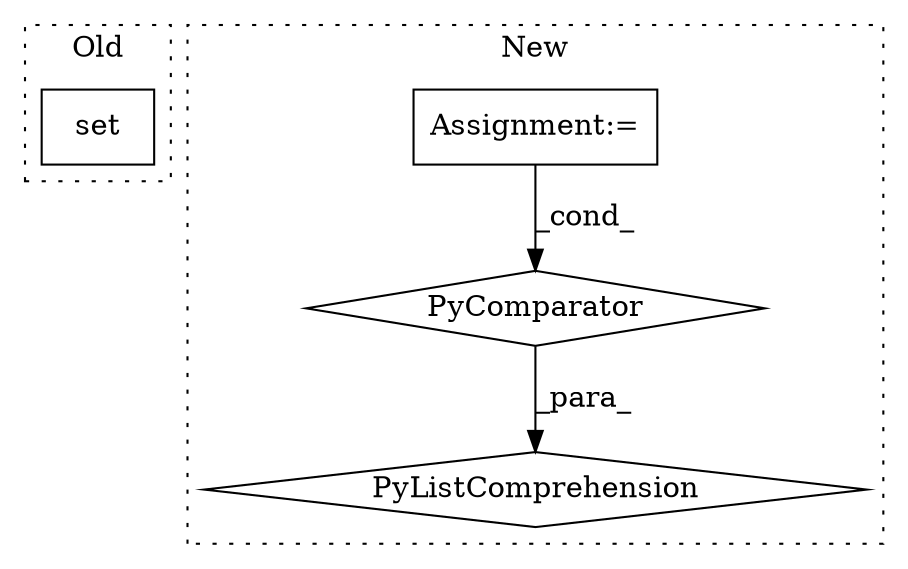 digraph G {
subgraph cluster0 {
1 [label="set" a="32" s="17277,17295" l="4,1" shape="box"];
label = "Old";
style="dotted";
}
subgraph cluster1 {
2 [label="PyListComprehension" a="109" s="18290" l="124" shape="diamond"];
3 [label="Assignment:=" a="7" s="18349" l="57" shape="box"];
4 [label="PyComparator" a="113" s="18349" l="57" shape="diamond"];
label = "New";
style="dotted";
}
3 -> 4 [label="_cond_"];
4 -> 2 [label="_para_"];
}